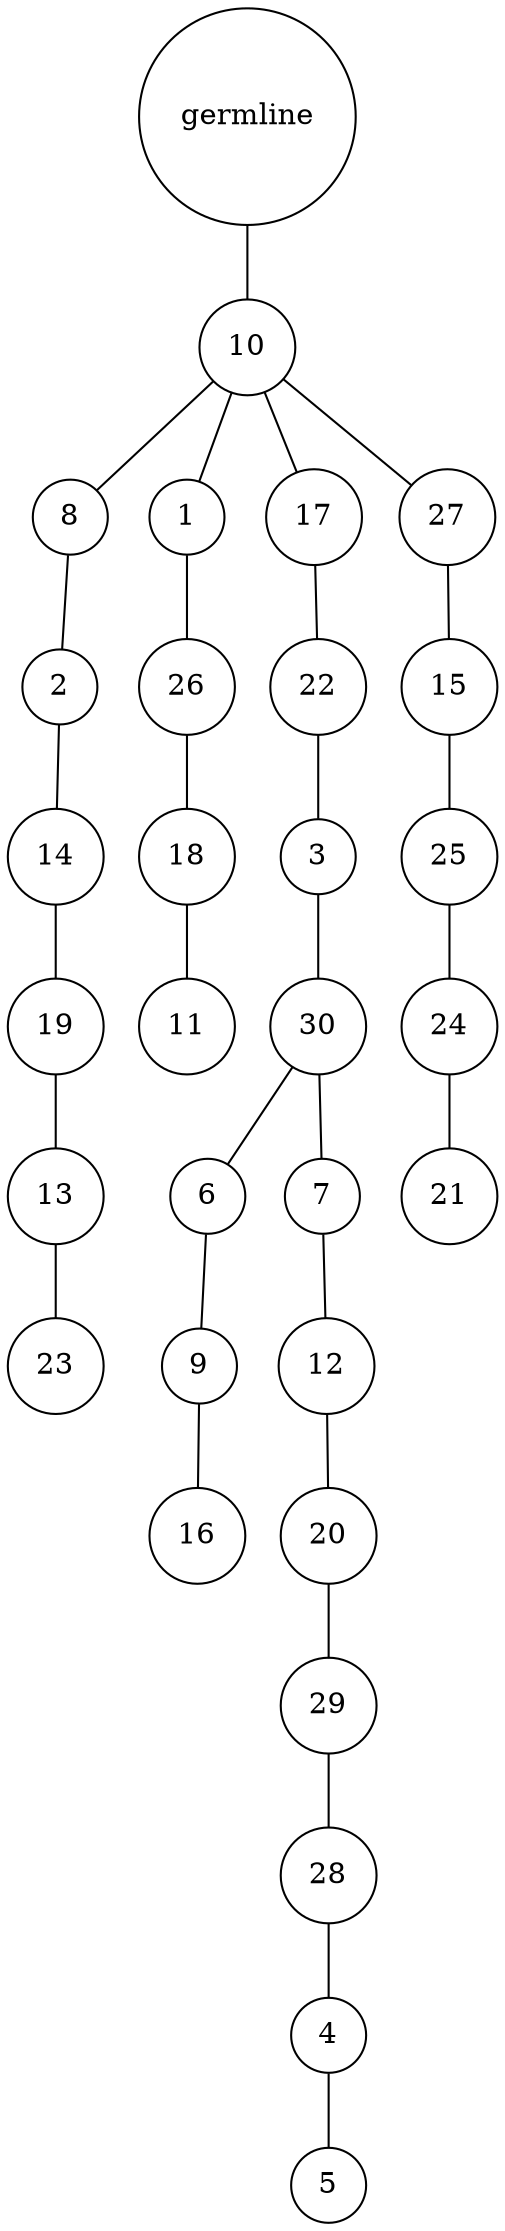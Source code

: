 graph {
	rankdir=UD;
	splines=line;
	node [shape=circle]
	"0x7f9853562430" [label="germline"];
	"0x7f9853562460" [label="10"];
	"0x7f9853562430" -- "0x7f9853562460" ;
	"0x7f9853562490" [label="8"];
	"0x7f9853562460" -- "0x7f9853562490" ;
	"0x7f98535624c0" [label="2"];
	"0x7f9853562490" -- "0x7f98535624c0" ;
	"0x7f98535624f0" [label="14"];
	"0x7f98535624c0" -- "0x7f98535624f0" ;
	"0x7f9853562520" [label="19"];
	"0x7f98535624f0" -- "0x7f9853562520" ;
	"0x7f9853562550" [label="13"];
	"0x7f9853562520" -- "0x7f9853562550" ;
	"0x7f9853562580" [label="23"];
	"0x7f9853562550" -- "0x7f9853562580" ;
	"0x7f98535625b0" [label="1"];
	"0x7f9853562460" -- "0x7f98535625b0" ;
	"0x7f98535625e0" [label="26"];
	"0x7f98535625b0" -- "0x7f98535625e0" ;
	"0x7f9853562610" [label="18"];
	"0x7f98535625e0" -- "0x7f9853562610" ;
	"0x7f9853562640" [label="11"];
	"0x7f9853562610" -- "0x7f9853562640" ;
	"0x7f9853562670" [label="17"];
	"0x7f9853562460" -- "0x7f9853562670" ;
	"0x7f98535626a0" [label="22"];
	"0x7f9853562670" -- "0x7f98535626a0" ;
	"0x7f98535626d0" [label="3"];
	"0x7f98535626a0" -- "0x7f98535626d0" ;
	"0x7f9853562700" [label="30"];
	"0x7f98535626d0" -- "0x7f9853562700" ;
	"0x7f9853562730" [label="6"];
	"0x7f9853562700" -- "0x7f9853562730" ;
	"0x7f9853562760" [label="9"];
	"0x7f9853562730" -- "0x7f9853562760" ;
	"0x7f9853562790" [label="16"];
	"0x7f9853562760" -- "0x7f9853562790" ;
	"0x7f98535627c0" [label="7"];
	"0x7f9853562700" -- "0x7f98535627c0" ;
	"0x7f98535627f0" [label="12"];
	"0x7f98535627c0" -- "0x7f98535627f0" ;
	"0x7f9853562820" [label="20"];
	"0x7f98535627f0" -- "0x7f9853562820" ;
	"0x7f9853562850" [label="29"];
	"0x7f9853562820" -- "0x7f9853562850" ;
	"0x7f9853562880" [label="28"];
	"0x7f9853562850" -- "0x7f9853562880" ;
	"0x7f98535628b0" [label="4"];
	"0x7f9853562880" -- "0x7f98535628b0" ;
	"0x7f98535628e0" [label="5"];
	"0x7f98535628b0" -- "0x7f98535628e0" ;
	"0x7f9853562910" [label="27"];
	"0x7f9853562460" -- "0x7f9853562910" ;
	"0x7f9853562940" [label="15"];
	"0x7f9853562910" -- "0x7f9853562940" ;
	"0x7f9853562970" [label="25"];
	"0x7f9853562940" -- "0x7f9853562970" ;
	"0x7f98535629a0" [label="24"];
	"0x7f9853562970" -- "0x7f98535629a0" ;
	"0x7f98535629d0" [label="21"];
	"0x7f98535629a0" -- "0x7f98535629d0" ;
}
